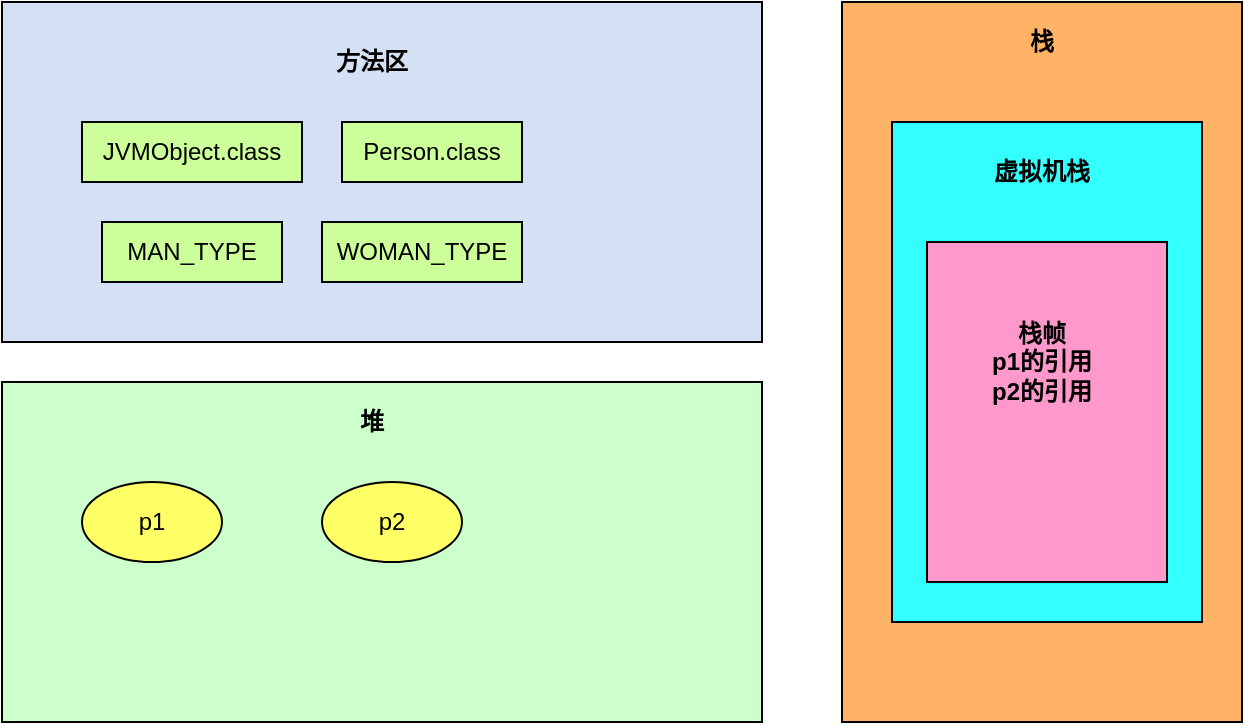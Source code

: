 <mxfile version="13.3.9" type="device"><diagram id="SmSH0kqOIlOn5ylnX-va" name="第 1 页"><mxGraphModel dx="981" dy="573" grid="1" gridSize="10" guides="1" tooltips="1" connect="1" arrows="1" fold="1" page="1" pageScale="1" pageWidth="827" pageHeight="1169" math="0" shadow="0"><root><mxCell id="0"/><mxCell id="1" parent="0"/><mxCell id="dEaxtRxu9sTGDOpHlvE9-1" value="" style="rounded=0;whiteSpace=wrap;html=1;fillColor=#D4E1F5;" vertex="1" parent="1"><mxGeometry x="80" y="60" width="380" height="170" as="geometry"/></mxCell><mxCell id="dEaxtRxu9sTGDOpHlvE9-2" value="" style="rounded=0;whiteSpace=wrap;html=1;fillColor=#CCFFCC;" vertex="1" parent="1"><mxGeometry x="80" y="250" width="380" height="170" as="geometry"/></mxCell><mxCell id="dEaxtRxu9sTGDOpHlvE9-3" value="" style="rounded=0;whiteSpace=wrap;html=1;fillColor=#FFB366;" vertex="1" parent="1"><mxGeometry x="500" y="60" width="200" height="360" as="geometry"/></mxCell><mxCell id="dEaxtRxu9sTGDOpHlvE9-4" value="&lt;b&gt;堆&lt;/b&gt;" style="text;html=1;strokeColor=none;fillColor=none;align=center;verticalAlign=middle;whiteSpace=wrap;rounded=0;" vertex="1" parent="1"><mxGeometry x="240" y="260" width="50" height="20" as="geometry"/></mxCell><mxCell id="dEaxtRxu9sTGDOpHlvE9-5" value="&lt;b&gt;栈&lt;/b&gt;" style="text;html=1;strokeColor=none;fillColor=none;align=center;verticalAlign=middle;whiteSpace=wrap;rounded=0;" vertex="1" parent="1"><mxGeometry x="575" y="70" width="50" height="20" as="geometry"/></mxCell><mxCell id="dEaxtRxu9sTGDOpHlvE9-6" value="&lt;b&gt;方法区&lt;/b&gt;" style="text;html=1;strokeColor=none;fillColor=none;align=center;verticalAlign=middle;whiteSpace=wrap;rounded=0;" vertex="1" parent="1"><mxGeometry x="240" y="80" width="50" height="20" as="geometry"/></mxCell><mxCell id="dEaxtRxu9sTGDOpHlvE9-7" value="" style="rounded=0;whiteSpace=wrap;html=1;fillColor=#33FFFF;" vertex="1" parent="1"><mxGeometry x="525" y="120" width="155" height="250" as="geometry"/></mxCell><mxCell id="dEaxtRxu9sTGDOpHlvE9-8" value="" style="rounded=0;whiteSpace=wrap;html=1;fillColor=#FF99CC;" vertex="1" parent="1"><mxGeometry x="542.5" y="180" width="120" height="170" as="geometry"/></mxCell><mxCell id="dEaxtRxu9sTGDOpHlvE9-9" value="p1" style="ellipse;whiteSpace=wrap;html=1;fillColor=#FFFF66;" vertex="1" parent="1"><mxGeometry x="120" y="300" width="70" height="40" as="geometry"/></mxCell><mxCell id="dEaxtRxu9sTGDOpHlvE9-10" value="p2" style="ellipse;whiteSpace=wrap;html=1;fillColor=#FFFF66;" vertex="1" parent="1"><mxGeometry x="240" y="300" width="70" height="40" as="geometry"/></mxCell><mxCell id="dEaxtRxu9sTGDOpHlvE9-11" value="JVMObject.class" style="rounded=0;whiteSpace=wrap;html=1;fillColor=#CCFF99;" vertex="1" parent="1"><mxGeometry x="120" y="120" width="110" height="30" as="geometry"/></mxCell><mxCell id="dEaxtRxu9sTGDOpHlvE9-12" value="Person.class" style="rounded=0;whiteSpace=wrap;html=1;fillColor=#CCFF99;" vertex="1" parent="1"><mxGeometry x="250" y="120" width="90" height="30" as="geometry"/></mxCell><mxCell id="dEaxtRxu9sTGDOpHlvE9-13" value="MAN_TYPE" style="rounded=0;whiteSpace=wrap;html=1;fillColor=#CCFF99;" vertex="1" parent="1"><mxGeometry x="130" y="170" width="90" height="30" as="geometry"/></mxCell><mxCell id="dEaxtRxu9sTGDOpHlvE9-14" value="WOMAN_TYPE" style="rounded=0;whiteSpace=wrap;html=1;fillColor=#CCFF99;" vertex="1" parent="1"><mxGeometry x="240" y="170" width="100" height="30" as="geometry"/></mxCell><mxCell id="dEaxtRxu9sTGDOpHlvE9-15" value="&lt;b&gt;虚拟机栈&lt;/b&gt;" style="text;html=1;strokeColor=none;fillColor=none;align=center;verticalAlign=middle;whiteSpace=wrap;rounded=0;" vertex="1" parent="1"><mxGeometry x="570" y="135" width="60" height="20" as="geometry"/></mxCell><mxCell id="dEaxtRxu9sTGDOpHlvE9-16" value="&lt;b&gt;栈帧&lt;br&gt;p1的引用&lt;br&gt;p2的引用&lt;br&gt;&lt;/b&gt;" style="text;html=1;strokeColor=none;fillColor=none;align=center;verticalAlign=middle;whiteSpace=wrap;rounded=0;" vertex="1" parent="1"><mxGeometry x="570" y="200" width="60" height="80" as="geometry"/></mxCell></root></mxGraphModel></diagram></mxfile>